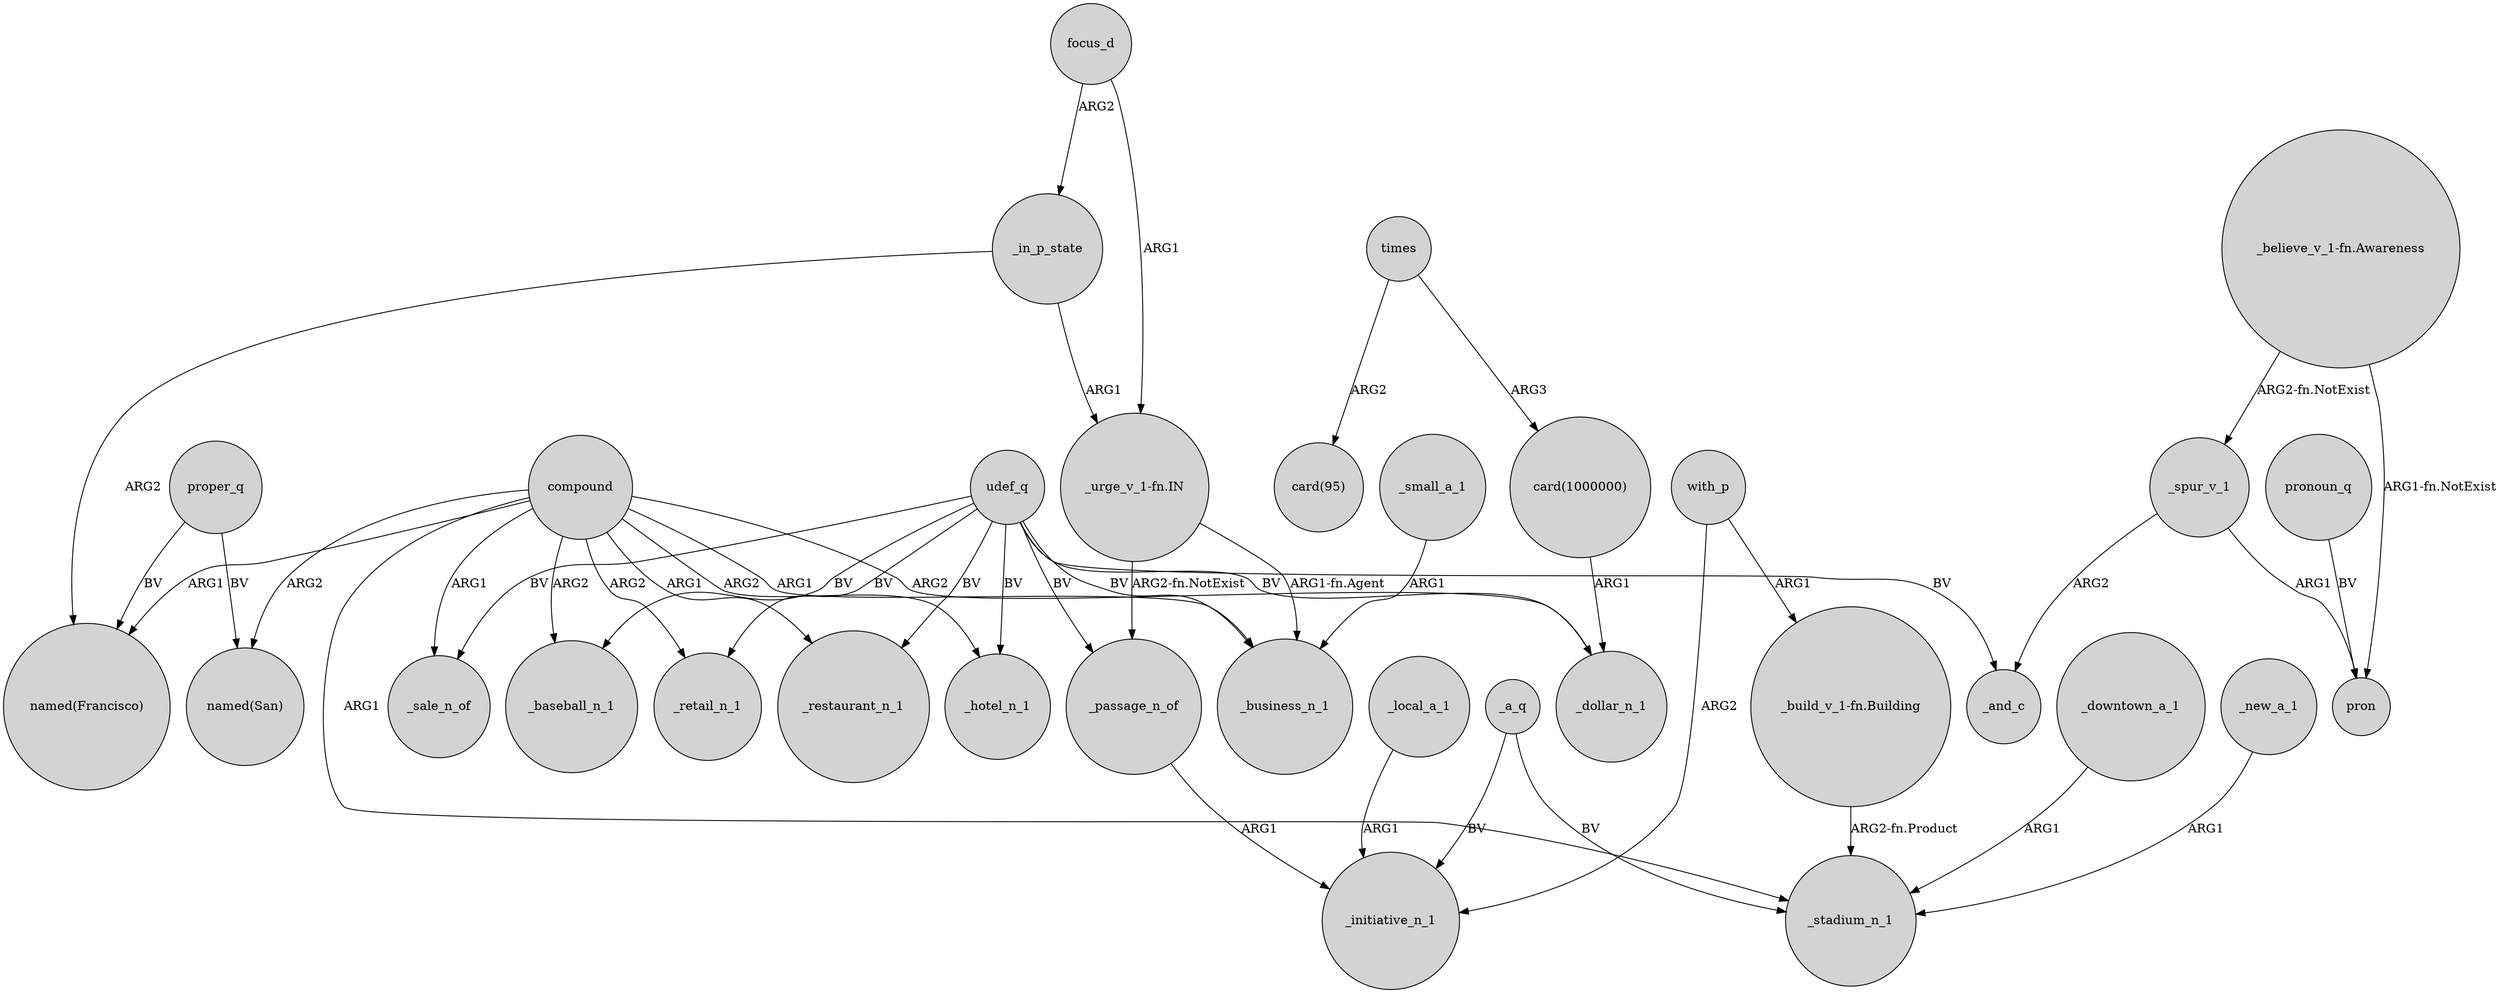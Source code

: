 digraph {
	node [shape=circle style=filled]
	"card(1000000)" -> _dollar_n_1 [label=ARG1]
	_local_a_1 -> _initiative_n_1 [label=ARG1]
	proper_q -> "named(Francisco)" [label=BV]
	compound -> "named(San)" [label=ARG2]
	with_p -> "_build_v_1-fn.Building" [label=ARG1]
	udef_q -> _baseball_n_1 [label=BV]
	focus_d -> _in_p_state [label=ARG2]
	compound -> _retail_n_1 [label=ARG2]
	"_urge_v_1-fn.IN" -> _passage_n_of [label="ARG2-fn.NotExist"]
	udef_q -> _passage_n_of [label=BV]
	_in_p_state -> "named(Francisco)" [label=ARG2]
	_a_q -> _stadium_n_1 [label=BV]
	_spur_v_1 -> _and_c [label=ARG2]
	focus_d -> "_urge_v_1-fn.IN" [label=ARG1]
	"_build_v_1-fn.Building" -> _stadium_n_1 [label="ARG2-fn.Product"]
	_downtown_a_1 -> _stadium_n_1 [label=ARG1]
	pronoun_q -> pron [label=BV]
	_spur_v_1 -> pron [label=ARG1]
	compound -> _baseball_n_1 [label=ARG2]
	_new_a_1 -> _stadium_n_1 [label=ARG1]
	times -> "card(1000000)" [label=ARG3]
	compound -> _restaurant_n_1 [label=ARG1]
	compound -> _business_n_1 [label=ARG1]
	_small_a_1 -> _business_n_1 [label=ARG1]
	with_p -> _initiative_n_1 [label=ARG2]
	compound -> "named(Francisco)" [label=ARG1]
	compound -> _hotel_n_1 [label=ARG2]
	_in_p_state -> "_urge_v_1-fn.IN" [label=ARG1]
	_a_q -> _initiative_n_1 [label=BV]
	udef_q -> _sale_n_of [label=BV]
	udef_q -> _restaurant_n_1 [label=BV]
	_passage_n_of -> _initiative_n_1 [label=ARG1]
	udef_q -> _business_n_1 [label=BV]
	udef_q -> _retail_n_1 [label=BV]
	proper_q -> "named(San)" [label=BV]
	"_urge_v_1-fn.IN" -> _business_n_1 [label="ARG1-fn.Agent"]
	times -> "card(95)" [label=ARG2]
	compound -> _dollar_n_1 [label=ARG2]
	"_believe_v_1-fn.Awareness" -> pron [label="ARG1-fn.NotExist"]
	udef_q -> _and_c [label=BV]
	udef_q -> _hotel_n_1 [label=BV]
	compound -> _stadium_n_1 [label=ARG1]
	"_believe_v_1-fn.Awareness" -> _spur_v_1 [label="ARG2-fn.NotExist"]
	compound -> _sale_n_of [label=ARG1]
	udef_q -> _dollar_n_1 [label=BV]
}
